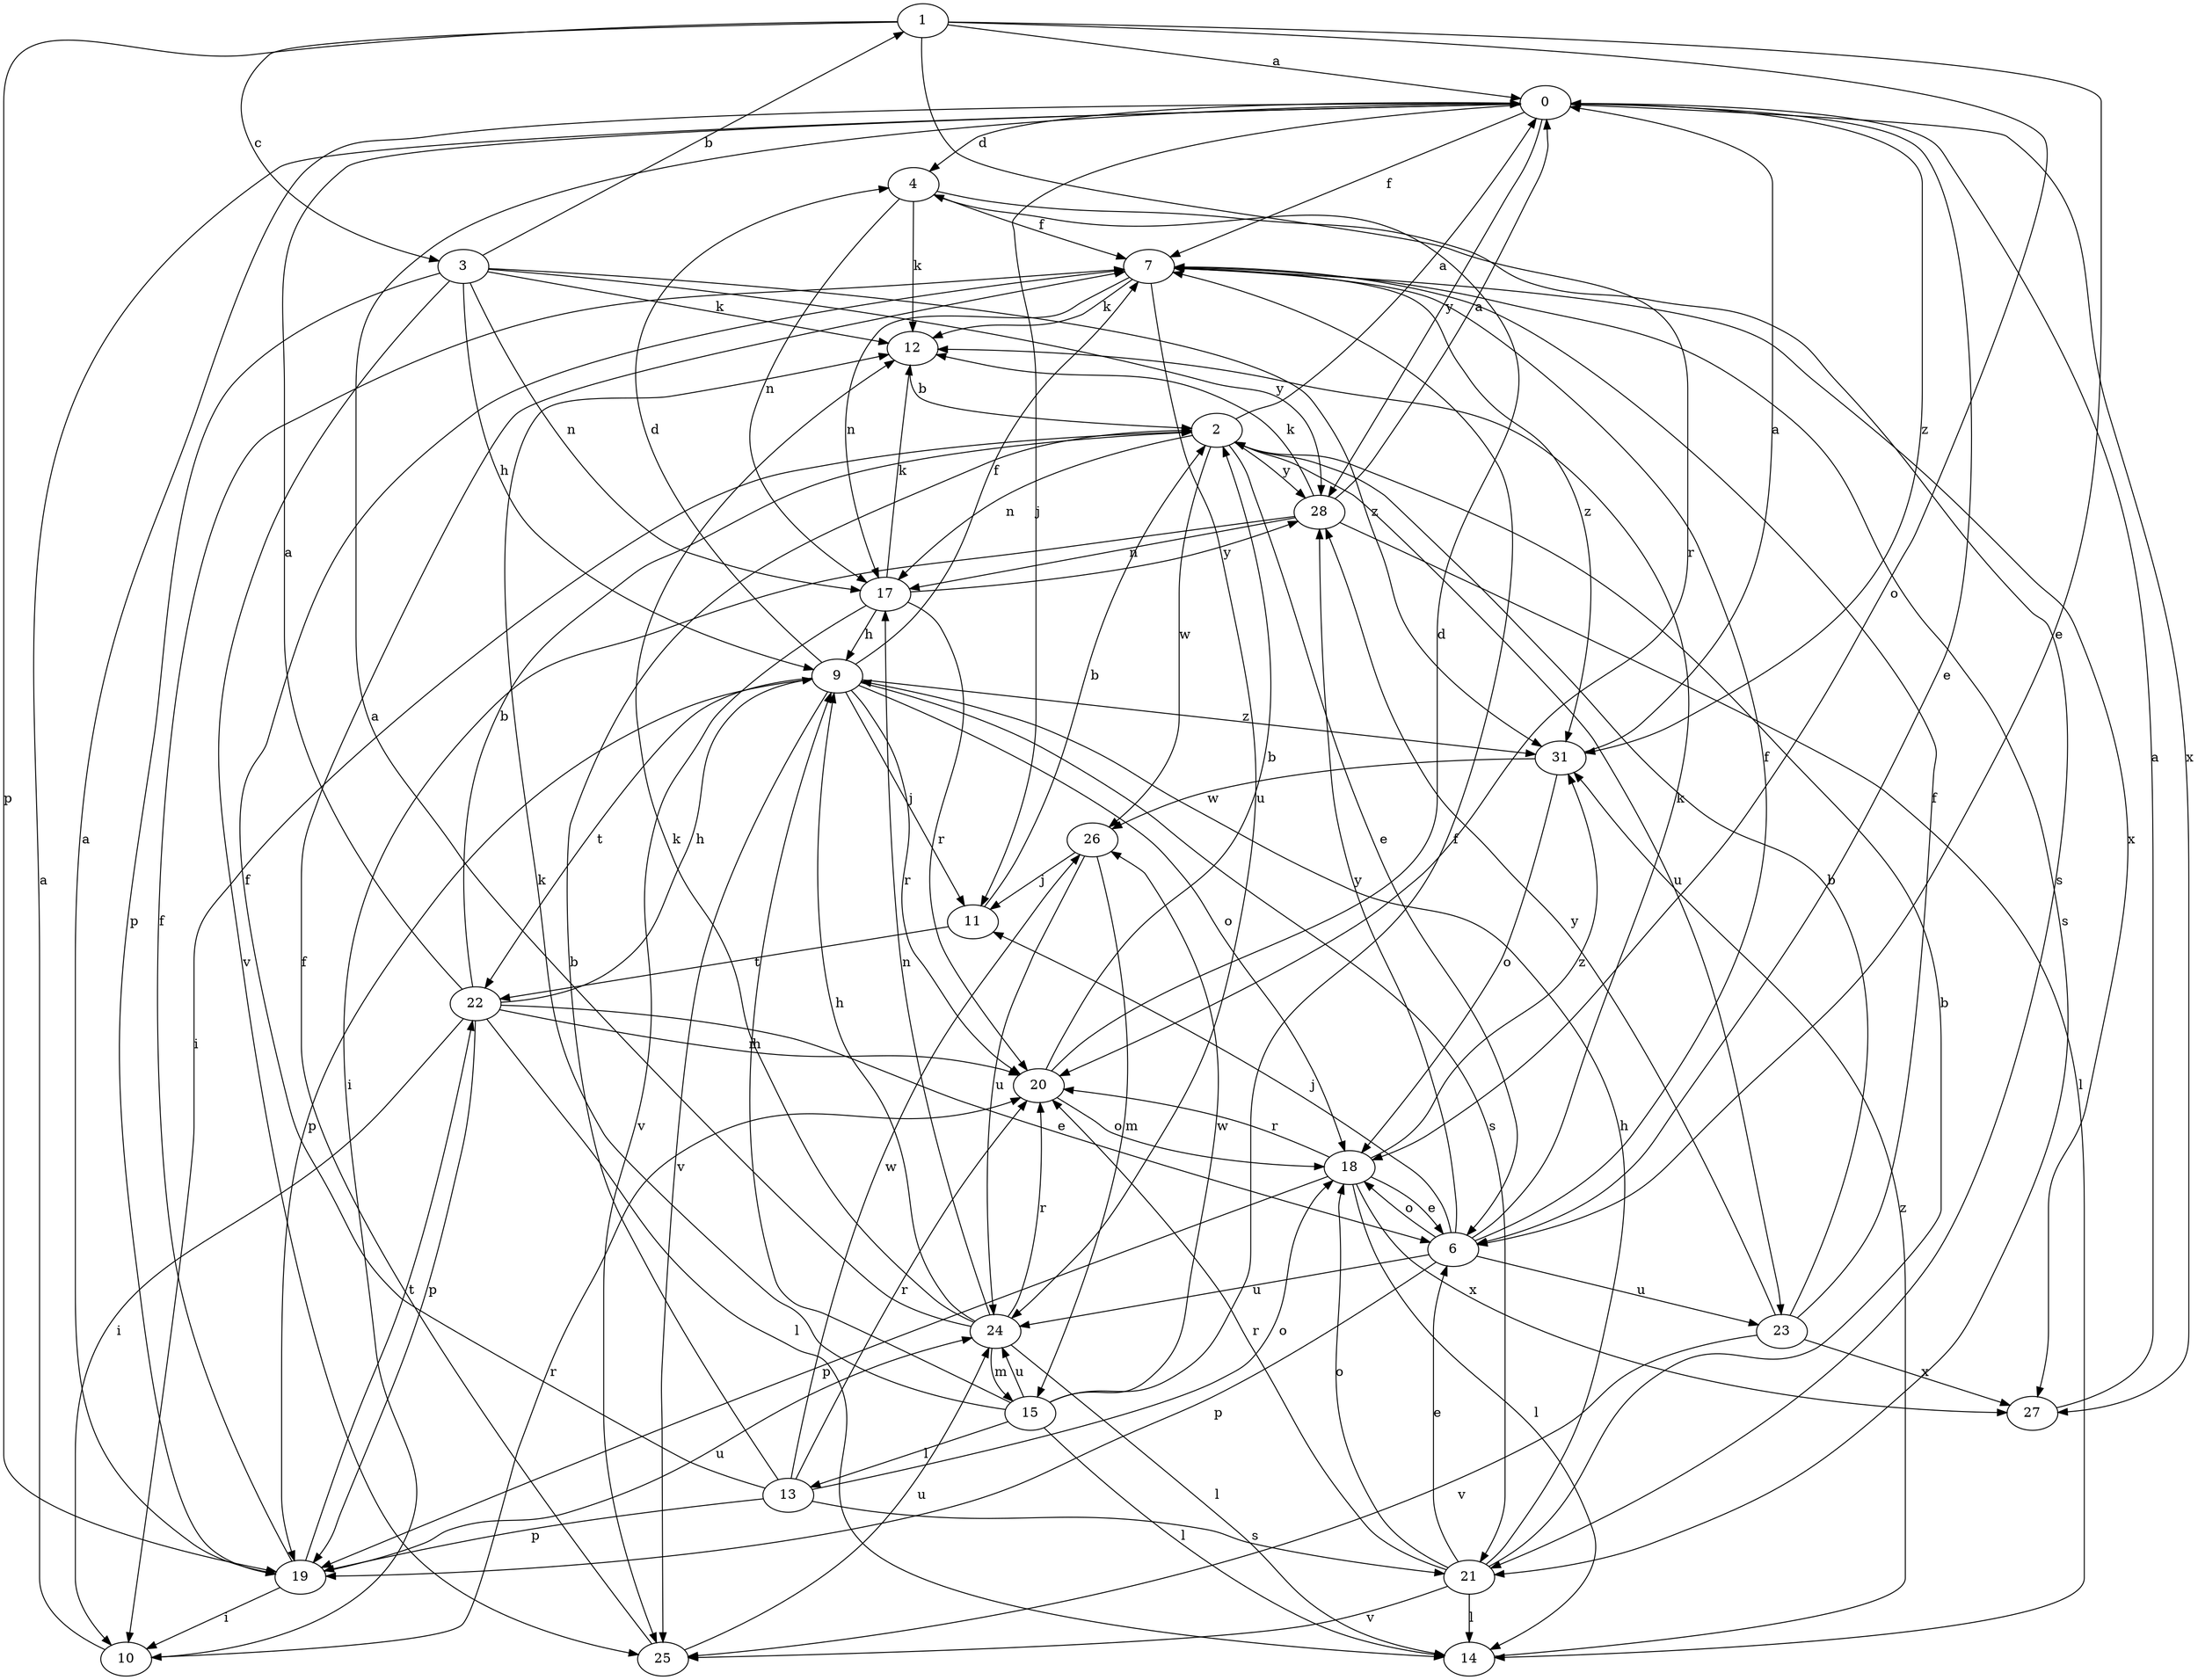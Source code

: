 strict digraph  {
0;
1;
2;
3;
4;
6;
7;
9;
10;
11;
12;
13;
14;
15;
17;
18;
19;
20;
21;
22;
23;
24;
25;
26;
27;
28;
31;
0 -> 4  [label=d];
0 -> 6  [label=e];
0 -> 7  [label=f];
0 -> 11  [label=j];
0 -> 27  [label=x];
0 -> 28  [label=y];
0 -> 31  [label=z];
1 -> 0  [label=a];
1 -> 3  [label=c];
1 -> 6  [label=e];
1 -> 18  [label=o];
1 -> 19  [label=p];
1 -> 20  [label=r];
2 -> 0  [label=a];
2 -> 6  [label=e];
2 -> 10  [label=i];
2 -> 17  [label=n];
2 -> 23  [label=u];
2 -> 26  [label=w];
2 -> 28  [label=y];
3 -> 1  [label=b];
3 -> 9  [label=h];
3 -> 12  [label=k];
3 -> 17  [label=n];
3 -> 19  [label=p];
3 -> 25  [label=v];
3 -> 28  [label=y];
3 -> 31  [label=z];
4 -> 7  [label=f];
4 -> 12  [label=k];
4 -> 17  [label=n];
4 -> 21  [label=s];
6 -> 7  [label=f];
6 -> 11  [label=j];
6 -> 12  [label=k];
6 -> 18  [label=o];
6 -> 19  [label=p];
6 -> 23  [label=u];
6 -> 24  [label=u];
6 -> 28  [label=y];
7 -> 12  [label=k];
7 -> 17  [label=n];
7 -> 21  [label=s];
7 -> 24  [label=u];
7 -> 27  [label=x];
7 -> 31  [label=z];
9 -> 4  [label=d];
9 -> 7  [label=f];
9 -> 11  [label=j];
9 -> 18  [label=o];
9 -> 19  [label=p];
9 -> 20  [label=r];
9 -> 21  [label=s];
9 -> 22  [label=t];
9 -> 25  [label=v];
9 -> 31  [label=z];
10 -> 0  [label=a];
10 -> 20  [label=r];
11 -> 2  [label=b];
11 -> 22  [label=t];
12 -> 2  [label=b];
13 -> 2  [label=b];
13 -> 7  [label=f];
13 -> 18  [label=o];
13 -> 19  [label=p];
13 -> 20  [label=r];
13 -> 21  [label=s];
13 -> 26  [label=w];
14 -> 31  [label=z];
15 -> 7  [label=f];
15 -> 9  [label=h];
15 -> 12  [label=k];
15 -> 13  [label=l];
15 -> 14  [label=l];
15 -> 24  [label=u];
15 -> 26  [label=w];
17 -> 9  [label=h];
17 -> 12  [label=k];
17 -> 20  [label=r];
17 -> 25  [label=v];
17 -> 28  [label=y];
18 -> 6  [label=e];
18 -> 14  [label=l];
18 -> 19  [label=p];
18 -> 20  [label=r];
18 -> 27  [label=x];
18 -> 31  [label=z];
19 -> 0  [label=a];
19 -> 7  [label=f];
19 -> 10  [label=i];
19 -> 22  [label=t];
19 -> 24  [label=u];
20 -> 2  [label=b];
20 -> 4  [label=d];
20 -> 18  [label=o];
21 -> 2  [label=b];
21 -> 6  [label=e];
21 -> 9  [label=h];
21 -> 14  [label=l];
21 -> 18  [label=o];
21 -> 20  [label=r];
21 -> 25  [label=v];
22 -> 0  [label=a];
22 -> 2  [label=b];
22 -> 6  [label=e];
22 -> 9  [label=h];
22 -> 10  [label=i];
22 -> 14  [label=l];
22 -> 19  [label=p];
22 -> 20  [label=r];
23 -> 2  [label=b];
23 -> 7  [label=f];
23 -> 25  [label=v];
23 -> 27  [label=x];
23 -> 28  [label=y];
24 -> 0  [label=a];
24 -> 9  [label=h];
24 -> 12  [label=k];
24 -> 14  [label=l];
24 -> 15  [label=m];
24 -> 17  [label=n];
24 -> 20  [label=r];
25 -> 7  [label=f];
25 -> 24  [label=u];
26 -> 11  [label=j];
26 -> 15  [label=m];
26 -> 24  [label=u];
27 -> 0  [label=a];
28 -> 0  [label=a];
28 -> 10  [label=i];
28 -> 12  [label=k];
28 -> 14  [label=l];
28 -> 17  [label=n];
31 -> 0  [label=a];
31 -> 18  [label=o];
31 -> 26  [label=w];
}
